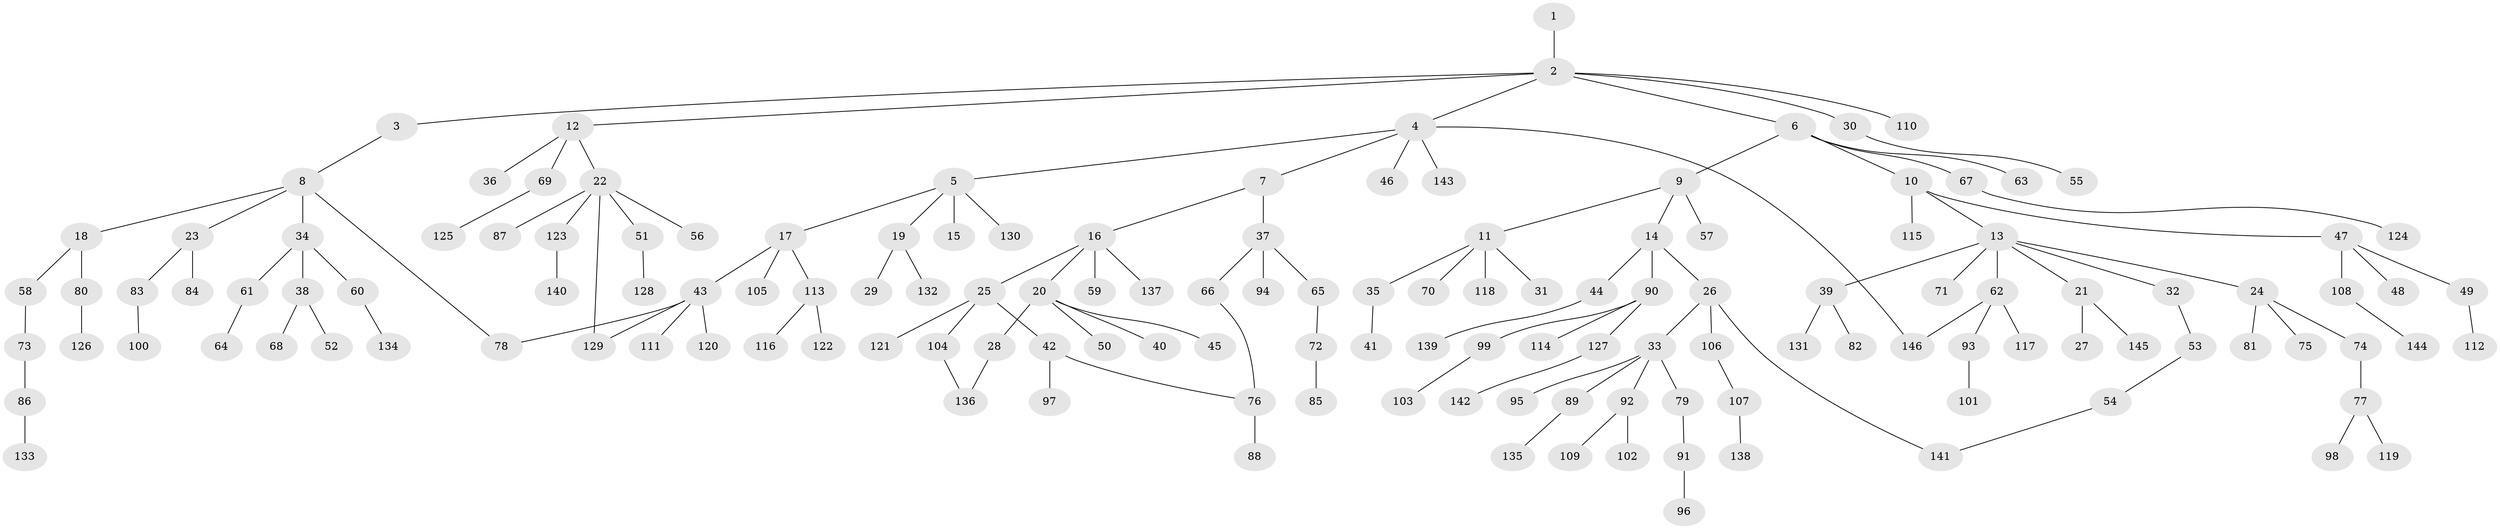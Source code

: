 // Generated by graph-tools (version 1.1) at 2025/00/03/09/25 03:00:57]
// undirected, 146 vertices, 151 edges
graph export_dot {
graph [start="1"]
  node [color=gray90,style=filled];
  1;
  2;
  3;
  4;
  5;
  6;
  7;
  8;
  9;
  10;
  11;
  12;
  13;
  14;
  15;
  16;
  17;
  18;
  19;
  20;
  21;
  22;
  23;
  24;
  25;
  26;
  27;
  28;
  29;
  30;
  31;
  32;
  33;
  34;
  35;
  36;
  37;
  38;
  39;
  40;
  41;
  42;
  43;
  44;
  45;
  46;
  47;
  48;
  49;
  50;
  51;
  52;
  53;
  54;
  55;
  56;
  57;
  58;
  59;
  60;
  61;
  62;
  63;
  64;
  65;
  66;
  67;
  68;
  69;
  70;
  71;
  72;
  73;
  74;
  75;
  76;
  77;
  78;
  79;
  80;
  81;
  82;
  83;
  84;
  85;
  86;
  87;
  88;
  89;
  90;
  91;
  92;
  93;
  94;
  95;
  96;
  97;
  98;
  99;
  100;
  101;
  102;
  103;
  104;
  105;
  106;
  107;
  108;
  109;
  110;
  111;
  112;
  113;
  114;
  115;
  116;
  117;
  118;
  119;
  120;
  121;
  122;
  123;
  124;
  125;
  126;
  127;
  128;
  129;
  130;
  131;
  132;
  133;
  134;
  135;
  136;
  137;
  138;
  139;
  140;
  141;
  142;
  143;
  144;
  145;
  146;
  1 -- 2;
  2 -- 3;
  2 -- 4;
  2 -- 6;
  2 -- 12;
  2 -- 30;
  2 -- 110;
  3 -- 8;
  4 -- 5;
  4 -- 7;
  4 -- 46;
  4 -- 143;
  4 -- 146;
  5 -- 15;
  5 -- 17;
  5 -- 19;
  5 -- 130;
  6 -- 9;
  6 -- 10;
  6 -- 63;
  6 -- 67;
  7 -- 16;
  7 -- 37;
  8 -- 18;
  8 -- 23;
  8 -- 34;
  8 -- 78;
  9 -- 11;
  9 -- 14;
  9 -- 57;
  10 -- 13;
  10 -- 47;
  10 -- 115;
  11 -- 31;
  11 -- 35;
  11 -- 70;
  11 -- 118;
  12 -- 22;
  12 -- 36;
  12 -- 69;
  13 -- 21;
  13 -- 24;
  13 -- 32;
  13 -- 39;
  13 -- 62;
  13 -- 71;
  14 -- 26;
  14 -- 44;
  14 -- 90;
  16 -- 20;
  16 -- 25;
  16 -- 59;
  16 -- 137;
  17 -- 43;
  17 -- 105;
  17 -- 113;
  18 -- 58;
  18 -- 80;
  19 -- 29;
  19 -- 132;
  20 -- 28;
  20 -- 40;
  20 -- 45;
  20 -- 50;
  21 -- 27;
  21 -- 145;
  22 -- 51;
  22 -- 56;
  22 -- 87;
  22 -- 123;
  22 -- 129;
  23 -- 83;
  23 -- 84;
  24 -- 74;
  24 -- 75;
  24 -- 81;
  25 -- 42;
  25 -- 104;
  25 -- 121;
  26 -- 33;
  26 -- 106;
  26 -- 141;
  28 -- 136;
  30 -- 55;
  32 -- 53;
  33 -- 79;
  33 -- 89;
  33 -- 92;
  33 -- 95;
  34 -- 38;
  34 -- 60;
  34 -- 61;
  35 -- 41;
  37 -- 65;
  37 -- 66;
  37 -- 94;
  38 -- 52;
  38 -- 68;
  39 -- 82;
  39 -- 131;
  42 -- 97;
  42 -- 76;
  43 -- 78;
  43 -- 111;
  43 -- 120;
  43 -- 129;
  44 -- 139;
  47 -- 48;
  47 -- 49;
  47 -- 108;
  49 -- 112;
  51 -- 128;
  53 -- 54;
  54 -- 141;
  58 -- 73;
  60 -- 134;
  61 -- 64;
  62 -- 93;
  62 -- 117;
  62 -- 146;
  65 -- 72;
  66 -- 76;
  67 -- 124;
  69 -- 125;
  72 -- 85;
  73 -- 86;
  74 -- 77;
  76 -- 88;
  77 -- 98;
  77 -- 119;
  79 -- 91;
  80 -- 126;
  83 -- 100;
  86 -- 133;
  89 -- 135;
  90 -- 99;
  90 -- 114;
  90 -- 127;
  91 -- 96;
  92 -- 102;
  92 -- 109;
  93 -- 101;
  99 -- 103;
  104 -- 136;
  106 -- 107;
  107 -- 138;
  108 -- 144;
  113 -- 116;
  113 -- 122;
  123 -- 140;
  127 -- 142;
}
